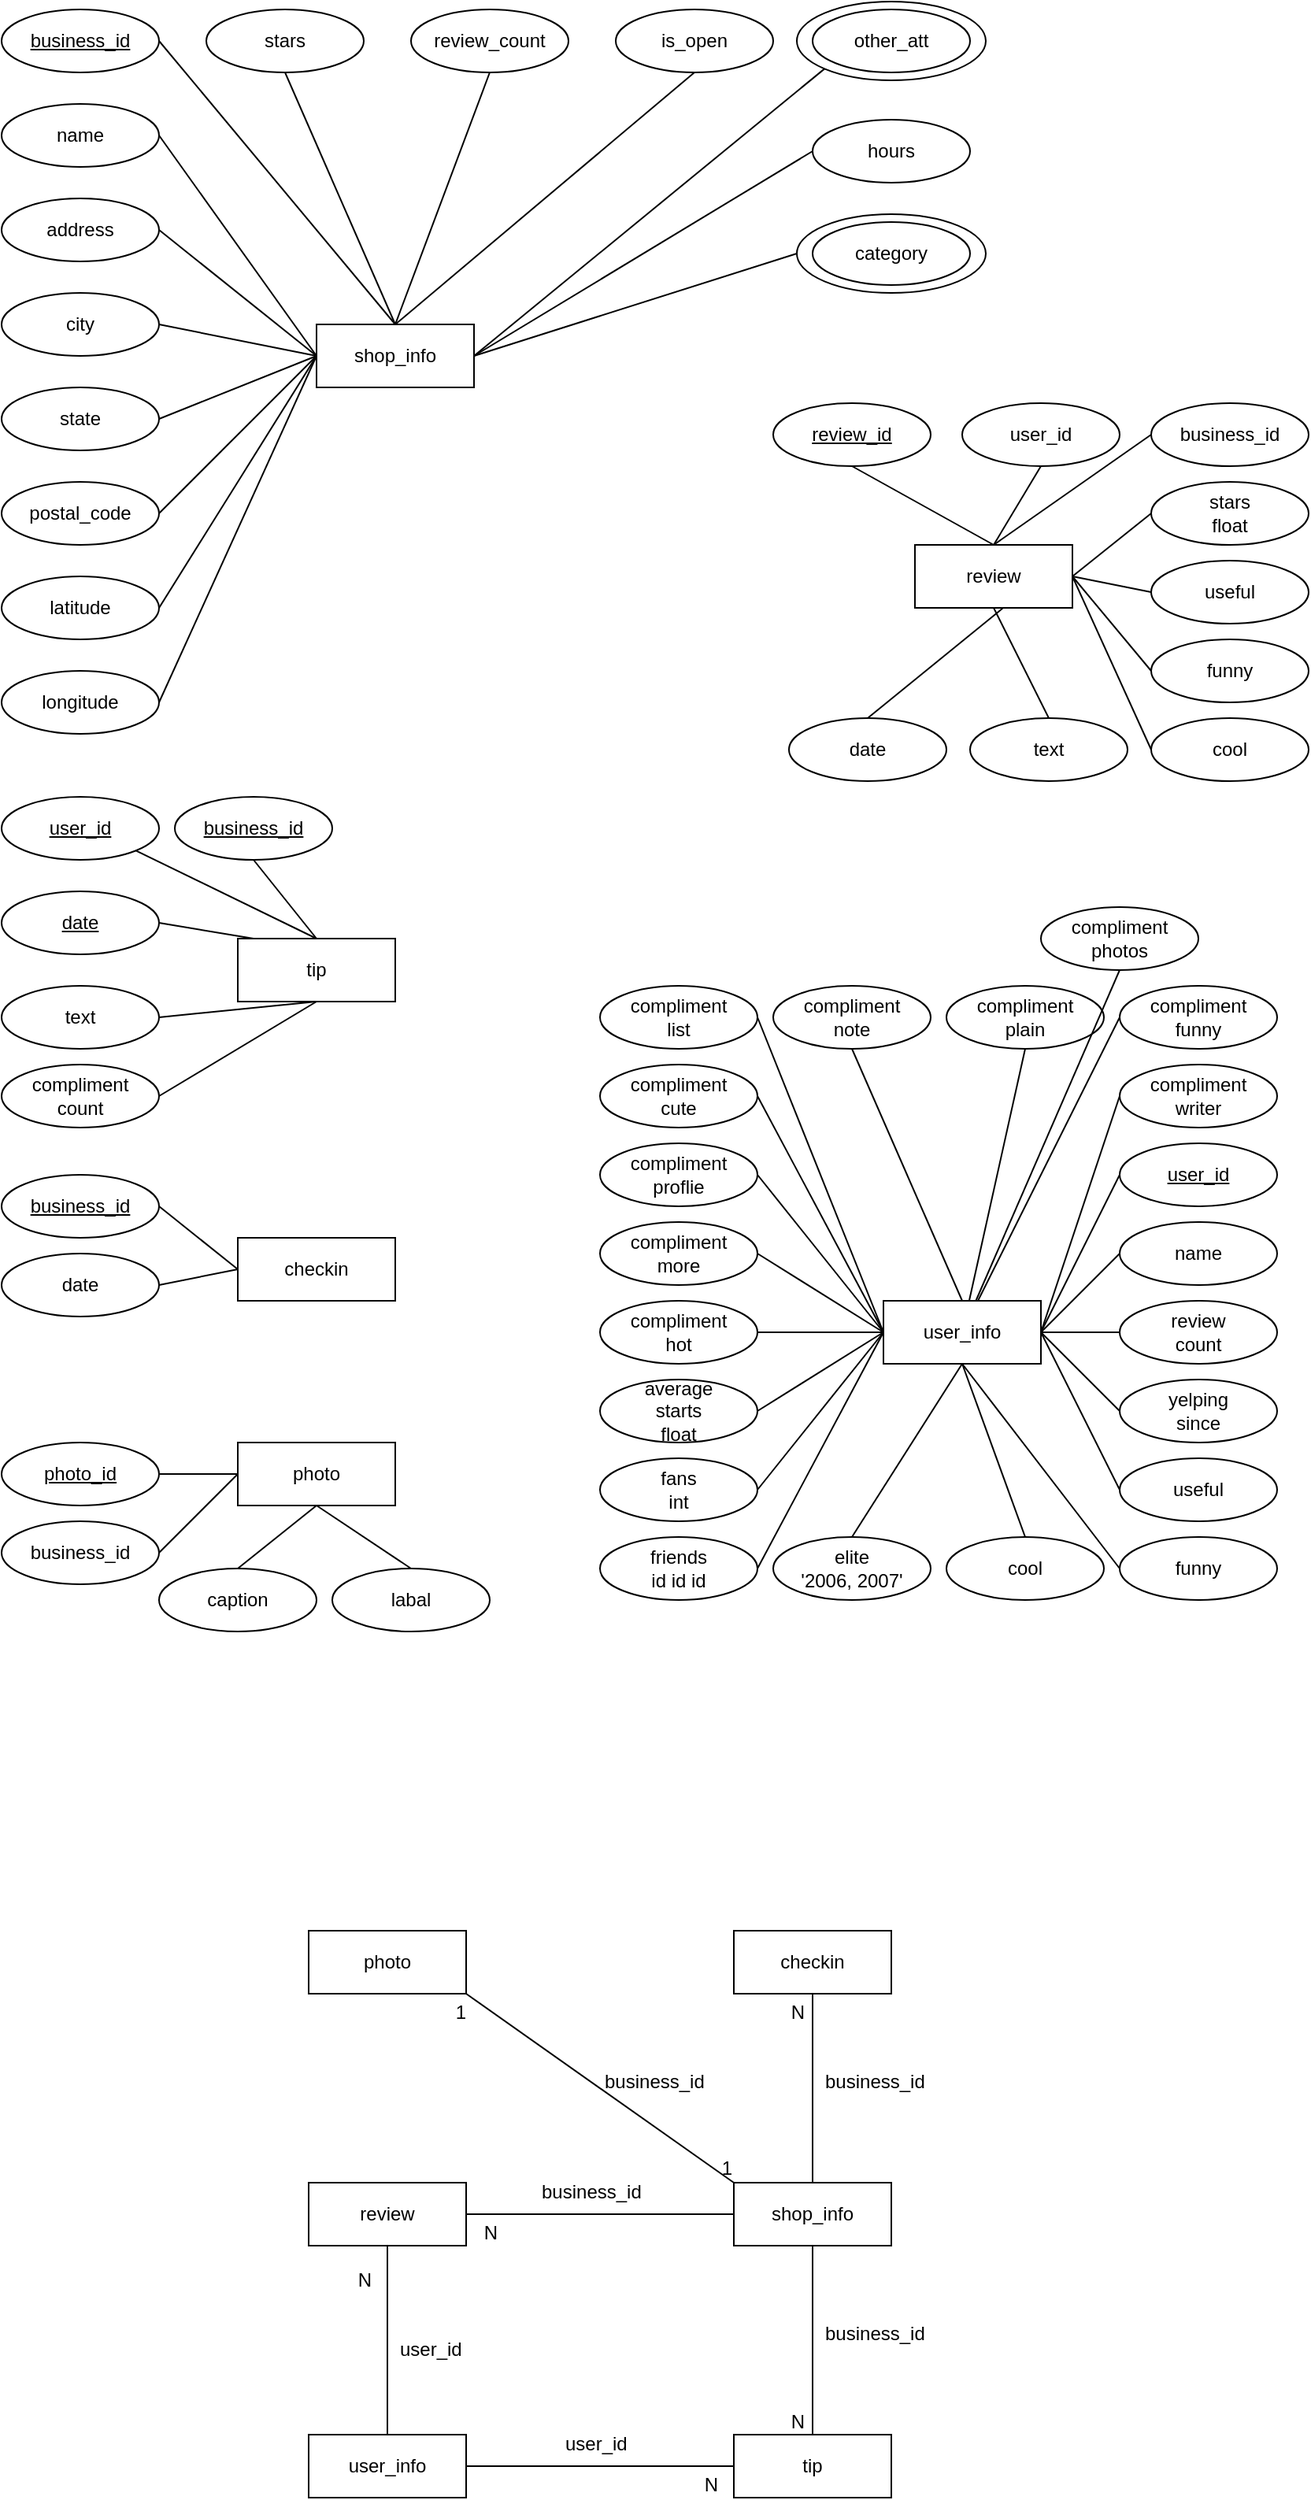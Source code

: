 <mxfile version="16.6.7" type="device"><diagram id="R2lEEEUBdFMjLlhIrx00" name="Page-1"><mxGraphModel dx="862" dy="462" grid="1" gridSize="10" guides="1" tooltips="1" connect="1" arrows="1" fold="1" page="1" pageScale="1" pageWidth="850" pageHeight="1100" math="0" shadow="0" extFonts="Permanent Marker^https://fonts.googleapis.com/css?family=Permanent+Marker"><root><mxCell id="0"/><mxCell id="1" parent="0"/><mxCell id="ZOhvv4thfrzCbUE2iDlr-16" value="address" style="ellipse;whiteSpace=wrap;html=1;align=center;" vertex="1" parent="1"><mxGeometry x="525" y="55" width="120" height="50" as="geometry"/></mxCell><mxCell id="ZOhvv4thfrzCbUE2iDlr-3" value="shop_info" style="whiteSpace=wrap;html=1;align=center;" vertex="1" parent="1"><mxGeometry x="220" y="260" width="100" height="40" as="geometry"/></mxCell><mxCell id="ZOhvv4thfrzCbUE2iDlr-4" value="business_id" style="ellipse;whiteSpace=wrap;html=1;align=center;fontStyle=4;" vertex="1" parent="1"><mxGeometry x="20" y="60" width="100" height="40" as="geometry"/></mxCell><mxCell id="ZOhvv4thfrzCbUE2iDlr-5" value="name" style="ellipse;whiteSpace=wrap;html=1;align=center;" vertex="1" parent="1"><mxGeometry x="20" y="120" width="100" height="40" as="geometry"/></mxCell><mxCell id="ZOhvv4thfrzCbUE2iDlr-6" value="address" style="ellipse;whiteSpace=wrap;html=1;align=center;" vertex="1" parent="1"><mxGeometry x="20" y="180" width="100" height="40" as="geometry"/></mxCell><mxCell id="ZOhvv4thfrzCbUE2iDlr-7" value="city" style="ellipse;whiteSpace=wrap;html=1;align=center;" vertex="1" parent="1"><mxGeometry x="20" y="240" width="100" height="40" as="geometry"/></mxCell><mxCell id="ZOhvv4thfrzCbUE2iDlr-8" value="state" style="ellipse;whiteSpace=wrap;html=1;align=center;" vertex="1" parent="1"><mxGeometry x="20" y="300" width="100" height="40" as="geometry"/></mxCell><mxCell id="ZOhvv4thfrzCbUE2iDlr-9" value="postal_code" style="ellipse;whiteSpace=wrap;html=1;align=center;" vertex="1" parent="1"><mxGeometry x="20" y="360" width="100" height="40" as="geometry"/></mxCell><mxCell id="ZOhvv4thfrzCbUE2iDlr-10" value="latitude" style="ellipse;whiteSpace=wrap;html=1;align=center;" vertex="1" parent="1"><mxGeometry x="20" y="420" width="100" height="40" as="geometry"/></mxCell><mxCell id="ZOhvv4thfrzCbUE2iDlr-11" value="longitude" style="ellipse;whiteSpace=wrap;html=1;align=center;" vertex="1" parent="1"><mxGeometry x="20" y="480" width="100" height="40" as="geometry"/></mxCell><mxCell id="ZOhvv4thfrzCbUE2iDlr-12" value="stars" style="ellipse;whiteSpace=wrap;html=1;align=center;" vertex="1" parent="1"><mxGeometry x="150" y="60" width="100" height="40" as="geometry"/></mxCell><mxCell id="ZOhvv4thfrzCbUE2iDlr-13" value="review_count" style="ellipse;whiteSpace=wrap;html=1;align=center;" vertex="1" parent="1"><mxGeometry x="280" y="60" width="100" height="40" as="geometry"/></mxCell><mxCell id="ZOhvv4thfrzCbUE2iDlr-14" value="is_open" style="ellipse;whiteSpace=wrap;html=1;align=center;" vertex="1" parent="1"><mxGeometry x="410" y="60" width="100" height="40" as="geometry"/></mxCell><mxCell id="ZOhvv4thfrzCbUE2iDlr-15" value="other_att" style="ellipse;whiteSpace=wrap;html=1;align=center;" vertex="1" parent="1"><mxGeometry x="535" y="60" width="100" height="40" as="geometry"/></mxCell><mxCell id="ZOhvv4thfrzCbUE2iDlr-20" value="hours" style="ellipse;whiteSpace=wrap;html=1;align=center;" vertex="1" parent="1"><mxGeometry x="535" y="130" width="100" height="40" as="geometry"/></mxCell><mxCell id="ZOhvv4thfrzCbUE2iDlr-23" value="" style="endArrow=none;html=1;rounded=0;exitX=1;exitY=0.5;exitDx=0;exitDy=0;entryX=0.5;entryY=0;entryDx=0;entryDy=0;" edge="1" parent="1" source="ZOhvv4thfrzCbUE2iDlr-4" target="ZOhvv4thfrzCbUE2iDlr-3"><mxGeometry relative="1" as="geometry"><mxPoint x="170" y="190" as="sourcePoint"/><mxPoint x="330" y="190" as="targetPoint"/></mxGeometry></mxCell><mxCell id="ZOhvv4thfrzCbUE2iDlr-25" value="" style="endArrow=none;html=1;rounded=0;exitX=1.03;exitY=0.675;exitDx=0;exitDy=0;exitPerimeter=0;entryX=0.5;entryY=0;entryDx=0;entryDy=0;" edge="1" parent="1" target="ZOhvv4thfrzCbUE2iDlr-3"><mxGeometry relative="1" as="geometry"><mxPoint x="460" y="100" as="sourcePoint"/><mxPoint x="607" y="273" as="targetPoint"/></mxGeometry></mxCell><mxCell id="ZOhvv4thfrzCbUE2iDlr-26" value="" style="endArrow=none;html=1;rounded=0;entryX=0.5;entryY=0;entryDx=0;entryDy=0;" edge="1" parent="1" target="ZOhvv4thfrzCbUE2iDlr-3"><mxGeometry relative="1" as="geometry"><mxPoint x="200" y="100" as="sourcePoint"/><mxPoint x="347" y="273" as="targetPoint"/></mxGeometry></mxCell><mxCell id="ZOhvv4thfrzCbUE2iDlr-27" value="" style="endArrow=none;html=1;rounded=0;exitX=1.03;exitY=0.675;exitDx=0;exitDy=0;exitPerimeter=0;entryX=0.5;entryY=0;entryDx=0;entryDy=0;" edge="1" parent="1" target="ZOhvv4thfrzCbUE2iDlr-3"><mxGeometry relative="1" as="geometry"><mxPoint x="330" y="100" as="sourcePoint"/><mxPoint x="477" y="273" as="targetPoint"/></mxGeometry></mxCell><mxCell id="ZOhvv4thfrzCbUE2iDlr-28" value="" style="endArrow=none;html=1;rounded=0;exitX=1;exitY=0.5;exitDx=0;exitDy=0;entryX=0;entryY=1;entryDx=0;entryDy=0;" edge="1" parent="1" source="ZOhvv4thfrzCbUE2iDlr-3" target="ZOhvv4thfrzCbUE2iDlr-16"><mxGeometry relative="1" as="geometry"><mxPoint x="378" y="160" as="sourcePoint"/><mxPoint x="525" y="333" as="targetPoint"/></mxGeometry></mxCell><mxCell id="ZOhvv4thfrzCbUE2iDlr-29" value="" style="endArrow=none;html=1;rounded=0;entryX=0;entryY=0.5;entryDx=0;entryDy=0;" edge="1" parent="1" target="ZOhvv4thfrzCbUE2iDlr-20"><mxGeometry relative="1" as="geometry"><mxPoint x="320" y="280" as="sourcePoint"/><mxPoint x="535" y="100" as="targetPoint"/></mxGeometry></mxCell><mxCell id="ZOhvv4thfrzCbUE2iDlr-30" value="" style="endArrow=none;html=1;rounded=0;exitX=1;exitY=0.5;exitDx=0;exitDy=0;entryX=0;entryY=0.5;entryDx=0;entryDy=0;" edge="1" parent="1" source="ZOhvv4thfrzCbUE2iDlr-5" target="ZOhvv4thfrzCbUE2iDlr-3"><mxGeometry relative="1" as="geometry"><mxPoint x="305" y="350" as="sourcePoint"/><mxPoint x="510" y="160" as="targetPoint"/></mxGeometry></mxCell><mxCell id="ZOhvv4thfrzCbUE2iDlr-31" value="" style="endArrow=none;html=1;rounded=0;exitX=1;exitY=0.5;exitDx=0;exitDy=0;" edge="1" parent="1" source="ZOhvv4thfrzCbUE2iDlr-6"><mxGeometry relative="1" as="geometry"><mxPoint x="130" y="150" as="sourcePoint"/><mxPoint x="220" y="280" as="targetPoint"/></mxGeometry></mxCell><mxCell id="ZOhvv4thfrzCbUE2iDlr-32" value="" style="endArrow=none;html=1;rounded=0;exitX=1;exitY=0.5;exitDx=0;exitDy=0;" edge="1" parent="1" source="ZOhvv4thfrzCbUE2iDlr-7"><mxGeometry relative="1" as="geometry"><mxPoint x="140" y="160" as="sourcePoint"/><mxPoint x="220" y="280" as="targetPoint"/></mxGeometry></mxCell><mxCell id="ZOhvv4thfrzCbUE2iDlr-33" value="" style="endArrow=none;html=1;rounded=0;exitX=1;exitY=0.5;exitDx=0;exitDy=0;entryX=0;entryY=0.5;entryDx=0;entryDy=0;" edge="1" parent="1" source="ZOhvv4thfrzCbUE2iDlr-8" target="ZOhvv4thfrzCbUE2iDlr-3"><mxGeometry relative="1" as="geometry"><mxPoint x="150" y="170" as="sourcePoint"/><mxPoint x="250" y="310" as="targetPoint"/></mxGeometry></mxCell><mxCell id="ZOhvv4thfrzCbUE2iDlr-34" value="" style="endArrow=none;html=1;rounded=0;exitX=1;exitY=0.5;exitDx=0;exitDy=0;entryX=0;entryY=0.5;entryDx=0;entryDy=0;" edge="1" parent="1" source="ZOhvv4thfrzCbUE2iDlr-9" target="ZOhvv4thfrzCbUE2iDlr-3"><mxGeometry relative="1" as="geometry"><mxPoint x="160" y="180" as="sourcePoint"/><mxPoint x="260" y="320" as="targetPoint"/></mxGeometry></mxCell><mxCell id="ZOhvv4thfrzCbUE2iDlr-35" value="" style="endArrow=none;html=1;rounded=0;exitX=1;exitY=0.5;exitDx=0;exitDy=0;entryX=0;entryY=0.5;entryDx=0;entryDy=0;" edge="1" parent="1" source="ZOhvv4thfrzCbUE2iDlr-10" target="ZOhvv4thfrzCbUE2iDlr-3"><mxGeometry relative="1" as="geometry"><mxPoint x="170" y="190" as="sourcePoint"/><mxPoint x="270" y="330" as="targetPoint"/></mxGeometry></mxCell><mxCell id="ZOhvv4thfrzCbUE2iDlr-36" value="" style="endArrow=none;html=1;rounded=0;exitX=1;exitY=0.5;exitDx=0;exitDy=0;" edge="1" parent="1" source="ZOhvv4thfrzCbUE2iDlr-11"><mxGeometry relative="1" as="geometry"><mxPoint x="180" y="200" as="sourcePoint"/><mxPoint x="220" y="280" as="targetPoint"/></mxGeometry></mxCell><mxCell id="ZOhvv4thfrzCbUE2iDlr-37" value="address" style="ellipse;whiteSpace=wrap;html=1;align=center;" vertex="1" parent="1"><mxGeometry x="525" y="190" width="120" height="50" as="geometry"/></mxCell><mxCell id="ZOhvv4thfrzCbUE2iDlr-38" value="category" style="ellipse;whiteSpace=wrap;html=1;align=center;" vertex="1" parent="1"><mxGeometry x="535" y="195" width="100" height="40" as="geometry"/></mxCell><mxCell id="ZOhvv4thfrzCbUE2iDlr-39" value="" style="endArrow=none;html=1;rounded=0;entryX=0;entryY=0.5;entryDx=0;entryDy=0;exitX=1;exitY=0.5;exitDx=0;exitDy=0;" edge="1" parent="1" source="ZOhvv4thfrzCbUE2iDlr-3" target="ZOhvv4thfrzCbUE2iDlr-37"><mxGeometry relative="1" as="geometry"><mxPoint x="330" y="290" as="sourcePoint"/><mxPoint x="545" y="160" as="targetPoint"/></mxGeometry></mxCell><mxCell id="ZOhvv4thfrzCbUE2iDlr-40" value="review" style="whiteSpace=wrap;html=1;align=center;" vertex="1" parent="1"><mxGeometry x="600" y="400" width="100" height="40" as="geometry"/></mxCell><mxCell id="ZOhvv4thfrzCbUE2iDlr-41" value="review_id" style="ellipse;whiteSpace=wrap;html=1;align=center;fontStyle=4;" vertex="1" parent="1"><mxGeometry x="510" y="310" width="100" height="40" as="geometry"/></mxCell><mxCell id="ZOhvv4thfrzCbUE2iDlr-42" value="user_id&lt;span style=&quot;color: rgba(0 , 0 , 0 , 0) ; font-family: monospace ; font-size: 0px&quot;&gt;%3CmxGraphModel%3E%3Croot%3E%3CmxCell%20id%3D%220%22%2F%3E%3CmxCell%20id%3D%221%22%20parent%3D%220%22%2F%3E%3CmxCell%20id%3D%222%22%20value%3D%22hours%22%20style%3D%22ellipse%3BwhiteSpace%3Dwrap%3Bhtml%3D1%3Balign%3Dcenter%3B%22%20vertex%3D%221%22%20parent%3D%221%22%3E%3CmxGeometry%20x%3D%22535%22%20y%3D%22130%22%20width%3D%22100%22%20height%3D%2240%22%20as%3D%22geometry%22%2F%3E%3C%2FmxCell%3E%3C%2Froot%3E%3C%2FmxGraphModel%3E&lt;/span&gt;" style="ellipse;whiteSpace=wrap;html=1;align=center;" vertex="1" parent="1"><mxGeometry x="630" y="310" width="100" height="40" as="geometry"/></mxCell><mxCell id="ZOhvv4thfrzCbUE2iDlr-43" value="business_id" style="ellipse;whiteSpace=wrap;html=1;align=center;" vertex="1" parent="1"><mxGeometry x="750" y="310" width="100" height="40" as="geometry"/></mxCell><mxCell id="ZOhvv4thfrzCbUE2iDlr-44" value="stars&lt;br&gt;float" style="ellipse;whiteSpace=wrap;html=1;align=center;" vertex="1" parent="1"><mxGeometry x="750" y="360" width="100" height="40" as="geometry"/></mxCell><mxCell id="ZOhvv4thfrzCbUE2iDlr-45" value="useful" style="ellipse;whiteSpace=wrap;html=1;align=center;" vertex="1" parent="1"><mxGeometry x="750" y="410" width="100" height="40" as="geometry"/></mxCell><mxCell id="ZOhvv4thfrzCbUE2iDlr-46" value="funny&lt;span style=&quot;color: rgba(0 , 0 , 0 , 0) ; font-family: monospace ; font-size: 0px&quot;&gt;%3CmxGraphModel%3E%3Croot%3E%3CmxCell%20id%3D%220%22%2F%3E%3CmxCell%20id%3D%221%22%20parent%3D%220%22%2F%3E%3CmxCell%20id%3D%222%22%20value%3D%22user_id%26lt%3Bspan%20style%3D%26quot%3Bcolor%3A%20rgba(0%20%2C%200%20%2C%200%20%2C%200)%20%3B%20font-family%3A%20monospace%20%3B%20font-size%3A%200px%26quot%3B%26gt%3B%253CmxGraphModel%253E%253Croot%253E%253CmxCell%2520id%253D%25220%2522%252F%253E%253CmxCell%2520id%253D%25221%2522%2520parent%253D%25220%2522%252F%253E%253CmxCell%2520id%253D%25222%2522%2520value%253D%2522hours%2522%2520style%253D%2522ellipse%253BwhiteSpace%253Dwrap%253Bhtml%253D1%253Balign%253Dcenter%253B%2522%2520vertex%253D%25221%2522%2520parent%253D%25221%2522%253E%253CmxGeometry%2520x%253D%2522535%2522%2520y%253D%2522130%2522%2520width%253D%2522100%2522%2520height%253D%252240%2522%2520as%253D%2522geometry%2522%252F%253E%253C%252FmxCell%253E%253C%252Froot%253E%253C%252FmxGraphModel%253E%26lt%3B%2Fspan%26gt%3B%22%20style%3D%22ellipse%3BwhiteSpace%3Dwrap%3Bhtml%3D1%3Balign%3Dcenter%3B%22%20vertex%3D%221%22%20parent%3D%221%22%3E%3CmxGeometry%20x%3D%22630%22%20y%3D%22310%22%20width%3D%22100%22%20height%3D%2240%22%20as%3D%22geometry%22%2F%3E%3C%2FmxCell%3E%3C%2Froot%3E%3C%2FmxGraphModel%3E&lt;/span&gt;" style="ellipse;whiteSpace=wrap;html=1;align=center;" vertex="1" parent="1"><mxGeometry x="750" y="460" width="100" height="40" as="geometry"/></mxCell><mxCell id="ZOhvv4thfrzCbUE2iDlr-47" value="cool" style="ellipse;whiteSpace=wrap;html=1;align=center;" vertex="1" parent="1"><mxGeometry x="750" y="510" width="100" height="40" as="geometry"/></mxCell><mxCell id="ZOhvv4thfrzCbUE2iDlr-48" value="text" style="ellipse;whiteSpace=wrap;html=1;align=center;" vertex="1" parent="1"><mxGeometry x="635" y="510" width="100" height="40" as="geometry"/></mxCell><mxCell id="ZOhvv4thfrzCbUE2iDlr-49" value="date" style="ellipse;whiteSpace=wrap;html=1;align=center;" vertex="1" parent="1"><mxGeometry x="520" y="510" width="100" height="40" as="geometry"/></mxCell><mxCell id="ZOhvv4thfrzCbUE2iDlr-50" value="" style="endArrow=none;html=1;rounded=0;exitX=0.5;exitY=1;exitDx=0;exitDy=0;entryX=0.5;entryY=0;entryDx=0;entryDy=0;" edge="1" parent="1" source="ZOhvv4thfrzCbUE2iDlr-41" target="ZOhvv4thfrzCbUE2iDlr-40"><mxGeometry relative="1" as="geometry"><mxPoint x="520" y="440" as="sourcePoint"/><mxPoint x="680" y="440" as="targetPoint"/></mxGeometry></mxCell><mxCell id="ZOhvv4thfrzCbUE2iDlr-51" value="" style="endArrow=none;html=1;rounded=0;exitX=0.5;exitY=0;exitDx=0;exitDy=0;entryX=0.557;entryY=1.007;entryDx=0;entryDy=0;entryPerimeter=0;fontStyle=1" edge="1" parent="1" source="ZOhvv4thfrzCbUE2iDlr-49" target="ZOhvv4thfrzCbUE2iDlr-40"><mxGeometry relative="1" as="geometry"><mxPoint x="570" y="420" as="sourcePoint"/><mxPoint x="660.0" y="470" as="targetPoint"/></mxGeometry></mxCell><mxCell id="ZOhvv4thfrzCbUE2iDlr-52" value="" style="endArrow=none;html=1;rounded=0;exitX=0.5;exitY=0;exitDx=0;exitDy=0;entryX=0.5;entryY=1;entryDx=0;entryDy=0;" edge="1" parent="1" source="ZOhvv4thfrzCbUE2iDlr-48" target="ZOhvv4thfrzCbUE2iDlr-40"><mxGeometry relative="1" as="geometry"><mxPoint x="580" y="370" as="sourcePoint"/><mxPoint x="670.0" y="420" as="targetPoint"/></mxGeometry></mxCell><mxCell id="ZOhvv4thfrzCbUE2iDlr-53" value="" style="endArrow=none;html=1;rounded=0;exitX=0.5;exitY=1;exitDx=0;exitDy=0;entryX=0.5;entryY=0;entryDx=0;entryDy=0;" edge="1" parent="1" source="ZOhvv4thfrzCbUE2iDlr-42" target="ZOhvv4thfrzCbUE2iDlr-40"><mxGeometry relative="1" as="geometry"><mxPoint x="590" y="380" as="sourcePoint"/><mxPoint x="680.0" y="430" as="targetPoint"/></mxGeometry></mxCell><mxCell id="ZOhvv4thfrzCbUE2iDlr-54" value="" style="endArrow=none;html=1;rounded=0;exitX=0;exitY=0.5;exitDx=0;exitDy=0;entryX=0.5;entryY=0;entryDx=0;entryDy=0;" edge="1" parent="1" source="ZOhvv4thfrzCbUE2iDlr-43" target="ZOhvv4thfrzCbUE2iDlr-40"><mxGeometry relative="1" as="geometry"><mxPoint x="600" y="390" as="sourcePoint"/><mxPoint x="690.0" y="440" as="targetPoint"/></mxGeometry></mxCell><mxCell id="ZOhvv4thfrzCbUE2iDlr-55" value="" style="endArrow=none;html=1;rounded=0;exitX=0;exitY=0.5;exitDx=0;exitDy=0;entryX=1;entryY=0.5;entryDx=0;entryDy=0;" edge="1" parent="1" source="ZOhvv4thfrzCbUE2iDlr-44" target="ZOhvv4thfrzCbUE2iDlr-40"><mxGeometry relative="1" as="geometry"><mxPoint x="610" y="400" as="sourcePoint"/><mxPoint x="700.0" y="450" as="targetPoint"/></mxGeometry></mxCell><mxCell id="ZOhvv4thfrzCbUE2iDlr-56" value="" style="endArrow=none;html=1;rounded=0;exitX=0;exitY=0.5;exitDx=0;exitDy=0;entryX=1;entryY=0.5;entryDx=0;entryDy=0;" edge="1" parent="1" source="ZOhvv4thfrzCbUE2iDlr-45" target="ZOhvv4thfrzCbUE2iDlr-40"><mxGeometry relative="1" as="geometry"><mxPoint x="620" y="410" as="sourcePoint"/><mxPoint x="710.0" y="460" as="targetPoint"/></mxGeometry></mxCell><mxCell id="ZOhvv4thfrzCbUE2iDlr-57" value="" style="endArrow=none;html=1;rounded=0;exitX=0;exitY=0.5;exitDx=0;exitDy=0;entryX=1;entryY=0.5;entryDx=0;entryDy=0;" edge="1" parent="1" source="ZOhvv4thfrzCbUE2iDlr-46" target="ZOhvv4thfrzCbUE2iDlr-40"><mxGeometry relative="1" as="geometry"><mxPoint x="630" y="420" as="sourcePoint"/><mxPoint x="720.0" y="470" as="targetPoint"/></mxGeometry></mxCell><mxCell id="ZOhvv4thfrzCbUE2iDlr-58" value="" style="endArrow=none;html=1;rounded=0;exitX=1;exitY=0.5;exitDx=0;exitDy=0;entryX=0;entryY=0.5;entryDx=0;entryDy=0;" edge="1" parent="1" source="ZOhvv4thfrzCbUE2iDlr-40" target="ZOhvv4thfrzCbUE2iDlr-47"><mxGeometry relative="1" as="geometry"><mxPoint x="640" y="430" as="sourcePoint"/><mxPoint x="730.0" y="480" as="targetPoint"/></mxGeometry></mxCell><mxCell id="ZOhvv4thfrzCbUE2iDlr-59" value="tip" style="whiteSpace=wrap;html=1;align=center;" vertex="1" parent="1"><mxGeometry x="170" y="650" width="100" height="40" as="geometry"/></mxCell><mxCell id="ZOhvv4thfrzCbUE2iDlr-60" value="&lt;u&gt;user_id&lt;span style=&quot;color: rgba(0 , 0 , 0 , 0) ; font-family: monospace ; font-size: 0px&quot;&gt;%3CmxGraphModel%3E%3Croot%3E%3CmxCell%20id%3D%220%22%2F%3E%3CmxCell%20id%3D%221%22%20parent%3D%220%22%2F%3E%3CmxCell%20id%3D%222%22%20value%3D%22%22%20style%3D%22endArrow%3Dnone%3Bhtml%3D1%3Brounded%3D0%3BexitX%3D0.5%3BexitY%3D1%3BexitDx%3D0%3BexitDy%3D0%3BentryX%3D0.5%3BentryY%3D0%3BentryDx%3D0%3BentryDy%3D0%3B%22%20edge%3D%221%22%20parent%3D%221%22%3E%3CmxGeometry%20relative%3D%221%22%20as%3D%22geometry%22%3E%3CmxPoint%20x%3D%22560%22%20y%3D%22350%22%20as%3D%22sourcePoint%22%2F%3E%3CmxPoint%20x%3D%22650.0%22%20y%3D%22400%22%20as%3D%22targetPoint%22%2F%3E%3C%2FmxGeometry%3E%3C%2FmxCell%3E%3C%2Froot%3E%3C%2FmxGraphModel%3E&lt;/span&gt;&lt;/u&gt;" style="ellipse;whiteSpace=wrap;html=1;align=center;" vertex="1" parent="1"><mxGeometry x="20" y="560" width="100" height="40" as="geometry"/></mxCell><mxCell id="ZOhvv4thfrzCbUE2iDlr-61" value="&lt;u&gt;business_id&lt;/u&gt;" style="ellipse;whiteSpace=wrap;html=1;align=center;" vertex="1" parent="1"><mxGeometry x="130" y="560" width="100" height="40" as="geometry"/></mxCell><mxCell id="ZOhvv4thfrzCbUE2iDlr-62" value="text&lt;span style=&quot;color: rgba(0 , 0 , 0 , 0) ; font-family: monospace ; font-size: 0px&quot;&gt;%3CmxGraphModel%3E%3Croot%3E%3CmxCell%20id%3D%220%22%2F%3E%3CmxCell%20id%3D%221%22%20parent%3D%220%22%2F%3E%3CmxCell%20id%3D%222%22%20value%3D%22business_id%22%20style%3D%22ellipse%3BwhiteSpace%3Dwrap%3Bhtml%3D1%3Balign%3Dcenter%3B%22%20vertex%3D%221%22%20parent%3D%221%22%3E%3CmxGeometry%20x%3D%22130%22%20y%3D%22560%22%20width%3D%22100%22%20height%3D%2240%22%20as%3D%22geometry%22%2F%3E%3C%2FmxCell%3E%3C%2Froot%3E%3C%2FmxGraphModel%3E&lt;/span&gt;" style="ellipse;whiteSpace=wrap;html=1;align=center;" vertex="1" parent="1"><mxGeometry x="20" y="680" width="100" height="40" as="geometry"/></mxCell><mxCell id="ZOhvv4thfrzCbUE2iDlr-63" value="&lt;u&gt;date&lt;/u&gt;" style="ellipse;whiteSpace=wrap;html=1;align=center;" vertex="1" parent="1"><mxGeometry x="20" y="620" width="100" height="40" as="geometry"/></mxCell><mxCell id="ZOhvv4thfrzCbUE2iDlr-64" value="compliment&lt;br&gt;count" style="ellipse;whiteSpace=wrap;html=1;align=center;" vertex="1" parent="1"><mxGeometry x="20" y="730" width="100" height="40" as="geometry"/></mxCell><mxCell id="ZOhvv4thfrzCbUE2iDlr-65" value="" style="endArrow=none;html=1;rounded=0;exitX=1;exitY=1;exitDx=0;exitDy=0;entryX=0.5;entryY=0;entryDx=0;entryDy=0;" edge="1" parent="1" source="ZOhvv4thfrzCbUE2iDlr-60" target="ZOhvv4thfrzCbUE2iDlr-59"><mxGeometry relative="1" as="geometry"><mxPoint x="110" y="630" as="sourcePoint"/><mxPoint x="270" y="630" as="targetPoint"/></mxGeometry></mxCell><mxCell id="ZOhvv4thfrzCbUE2iDlr-66" value="" style="endArrow=none;html=1;rounded=0;exitX=1;exitY=0.5;exitDx=0;exitDy=0;entryX=0.5;entryY=1;entryDx=0;entryDy=0;" edge="1" parent="1" source="ZOhvv4thfrzCbUE2iDlr-64" target="ZOhvv4thfrzCbUE2iDlr-59"><mxGeometry relative="1" as="geometry"><mxPoint x="115.248" y="604.185" as="sourcePoint"/><mxPoint x="190" y="660" as="targetPoint"/></mxGeometry></mxCell><mxCell id="ZOhvv4thfrzCbUE2iDlr-67" value="" style="endArrow=none;html=1;rounded=0;exitX=0.5;exitY=1;exitDx=0;exitDy=0;entryX=0.5;entryY=0;entryDx=0;entryDy=0;" edge="1" parent="1" source="ZOhvv4thfrzCbUE2iDlr-61" target="ZOhvv4thfrzCbUE2iDlr-59"><mxGeometry relative="1" as="geometry"><mxPoint x="130" y="650" as="sourcePoint"/><mxPoint x="190" y="660" as="targetPoint"/></mxGeometry></mxCell><mxCell id="ZOhvv4thfrzCbUE2iDlr-68" value="" style="endArrow=none;html=1;rounded=0;exitX=1;exitY=0.5;exitDx=0;exitDy=0;entryX=0.5;entryY=1;entryDx=0;entryDy=0;" edge="1" parent="1" source="ZOhvv4thfrzCbUE2iDlr-62" target="ZOhvv4thfrzCbUE2iDlr-59"><mxGeometry relative="1" as="geometry"><mxPoint x="140" y="660" as="sourcePoint"/><mxPoint x="200" y="670" as="targetPoint"/></mxGeometry></mxCell><mxCell id="ZOhvv4thfrzCbUE2iDlr-69" value="" style="endArrow=none;html=1;rounded=0;" edge="1" parent="1"><mxGeometry relative="1" as="geometry"><mxPoint x="120" y="640" as="sourcePoint"/><mxPoint x="180" y="650" as="targetPoint"/></mxGeometry></mxCell><mxCell id="ZOhvv4thfrzCbUE2iDlr-70" value="user_info" style="whiteSpace=wrap;html=1;align=center;" vertex="1" parent="1"><mxGeometry x="580" y="880" width="100" height="40" as="geometry"/></mxCell><mxCell id="ZOhvv4thfrzCbUE2iDlr-71" value="user_id" style="ellipse;whiteSpace=wrap;html=1;align=center;fontStyle=4;" vertex="1" parent="1"><mxGeometry x="730" y="780" width="100" height="40" as="geometry"/></mxCell><mxCell id="ZOhvv4thfrzCbUE2iDlr-72" value="name" style="ellipse;whiteSpace=wrap;html=1;align=center;" vertex="1" parent="1"><mxGeometry x="730" y="830" width="100" height="40" as="geometry"/></mxCell><mxCell id="ZOhvv4thfrzCbUE2iDlr-73" value="review&lt;br&gt;count" style="ellipse;whiteSpace=wrap;html=1;align=center;" vertex="1" parent="1"><mxGeometry x="730" y="880" width="100" height="40" as="geometry"/></mxCell><mxCell id="ZOhvv4thfrzCbUE2iDlr-74" value="yelping&lt;br&gt;since" style="ellipse;whiteSpace=wrap;html=1;align=center;" vertex="1" parent="1"><mxGeometry x="730" y="930" width="100" height="40" as="geometry"/></mxCell><mxCell id="ZOhvv4thfrzCbUE2iDlr-75" value="useful" style="ellipse;whiteSpace=wrap;html=1;align=center;" vertex="1" parent="1"><mxGeometry x="730" y="980" width="100" height="40" as="geometry"/></mxCell><mxCell id="ZOhvv4thfrzCbUE2iDlr-76" value="funny" style="ellipse;whiteSpace=wrap;html=1;align=center;" vertex="1" parent="1"><mxGeometry x="730" y="1030" width="100" height="40" as="geometry"/></mxCell><mxCell id="ZOhvv4thfrzCbUE2iDlr-77" value="cool" style="ellipse;whiteSpace=wrap;html=1;align=center;" vertex="1" parent="1"><mxGeometry x="620" y="1030" width="100" height="40" as="geometry"/></mxCell><mxCell id="ZOhvv4thfrzCbUE2iDlr-78" value="elite&lt;br&gt;'2006, 2007'" style="ellipse;whiteSpace=wrap;html=1;align=center;" vertex="1" parent="1"><mxGeometry x="510" y="1030" width="100" height="40" as="geometry"/></mxCell><mxCell id="ZOhvv4thfrzCbUE2iDlr-79" value="friends&lt;br&gt;id id id" style="ellipse;whiteSpace=wrap;html=1;align=center;" vertex="1" parent="1"><mxGeometry x="400" y="1030" width="100" height="40" as="geometry"/></mxCell><mxCell id="ZOhvv4thfrzCbUE2iDlr-80" value="fans&lt;br&gt;int" style="ellipse;whiteSpace=wrap;html=1;align=center;" vertex="1" parent="1"><mxGeometry x="400" y="980" width="100" height="40" as="geometry"/></mxCell><mxCell id="ZOhvv4thfrzCbUE2iDlr-81" value="average&lt;br&gt;starts&lt;br&gt;float" style="ellipse;whiteSpace=wrap;html=1;align=center;" vertex="1" parent="1"><mxGeometry x="400" y="930" width="100" height="40" as="geometry"/></mxCell><mxCell id="ZOhvv4thfrzCbUE2iDlr-82" value="compliment&lt;br&gt;hot" style="ellipse;whiteSpace=wrap;html=1;align=center;" vertex="1" parent="1"><mxGeometry x="400" y="880" width="100" height="40" as="geometry"/></mxCell><mxCell id="ZOhvv4thfrzCbUE2iDlr-84" value="compliment&lt;br&gt;more" style="ellipse;whiteSpace=wrap;html=1;align=center;" vertex="1" parent="1"><mxGeometry x="400" y="830" width="100" height="40" as="geometry"/></mxCell><mxCell id="ZOhvv4thfrzCbUE2iDlr-85" value="compliment&lt;br&gt;proflie" style="ellipse;whiteSpace=wrap;html=1;align=center;" vertex="1" parent="1"><mxGeometry x="400" y="780" width="100" height="40" as="geometry"/></mxCell><mxCell id="ZOhvv4thfrzCbUE2iDlr-86" value="compliment&lt;br&gt;cute" style="ellipse;whiteSpace=wrap;html=1;align=center;" vertex="1" parent="1"><mxGeometry x="400" y="730" width="100" height="40" as="geometry"/></mxCell><mxCell id="ZOhvv4thfrzCbUE2iDlr-87" value="compliment&lt;br&gt;list" style="ellipse;whiteSpace=wrap;html=1;align=center;" vertex="1" parent="1"><mxGeometry x="400" y="680" width="100" height="40" as="geometry"/></mxCell><mxCell id="ZOhvv4thfrzCbUE2iDlr-88" value="compliment&lt;br&gt;note" style="ellipse;whiteSpace=wrap;html=1;align=center;" vertex="1" parent="1"><mxGeometry x="510" y="680" width="100" height="40" as="geometry"/></mxCell><mxCell id="ZOhvv4thfrzCbUE2iDlr-89" value="compliment&lt;br&gt;plain" style="ellipse;whiteSpace=wrap;html=1;align=center;" vertex="1" parent="1"><mxGeometry x="620" y="680" width="100" height="40" as="geometry"/></mxCell><mxCell id="ZOhvv4thfrzCbUE2iDlr-90" value="compliment&lt;br&gt;funny&lt;span style=&quot;color: rgba(0 , 0 , 0 , 0) ; font-family: monospace ; font-size: 0px&quot;&gt;%3CmxGraphModel%3E%3Croot%3E%3CmxCell%20id%3D%220%22%2F%3E%3CmxCell%20id%3D%221%22%20parent%3D%220%22%2F%3E%3CmxCell%20id%3D%222%22%20value%3D%22compliment%26lt%3Bbr%26gt%3Bhot%22%20style%3D%22ellipse%3BwhiteSpace%3Dwrap%3Bhtml%3D1%3Balign%3Dcenter%3B%22%20vertex%3D%221%22%20parent%3D%221%22%3E%3CmxGeometry%20x%3D%22400%22%20y%3D%22880%22%20width%3D%22100%22%20height%3D%2240%22%20as%3D%22geometry%22%2F%3E%3C%2FmxCell%3E%3C%2Froot%3E%3C%2FmxGraphModel%3E&lt;/span&gt;" style="ellipse;whiteSpace=wrap;html=1;align=center;" vertex="1" parent="1"><mxGeometry x="730" y="680" width="100" height="40" as="geometry"/></mxCell><mxCell id="ZOhvv4thfrzCbUE2iDlr-91" value="compliment&lt;br&gt;writer" style="ellipse;whiteSpace=wrap;html=1;align=center;" vertex="1" parent="1"><mxGeometry x="730" y="730" width="100" height="40" as="geometry"/></mxCell><mxCell id="ZOhvv4thfrzCbUE2iDlr-92" value="compliment&lt;br&gt;photos" style="ellipse;whiteSpace=wrap;html=1;align=center;" vertex="1" parent="1"><mxGeometry x="680" y="630" width="100" height="40" as="geometry"/></mxCell><mxCell id="ZOhvv4thfrzCbUE2iDlr-93" value="" style="endArrow=none;html=1;rounded=0;entryX=0;entryY=0.5;entryDx=0;entryDy=0;exitX=1;exitY=0.5;exitDx=0;exitDy=0;" edge="1" parent="1" source="ZOhvv4thfrzCbUE2iDlr-87" target="ZOhvv4thfrzCbUE2iDlr-70"><mxGeometry relative="1" as="geometry"><mxPoint x="530" y="860" as="sourcePoint"/><mxPoint x="690" y="860" as="targetPoint"/></mxGeometry></mxCell><mxCell id="ZOhvv4thfrzCbUE2iDlr-94" value="" style="endArrow=none;html=1;rounded=0;entryX=0;entryY=0.5;entryDx=0;entryDy=0;exitX=1;exitY=0.5;exitDx=0;exitDy=0;" edge="1" parent="1" source="ZOhvv4thfrzCbUE2iDlr-86" target="ZOhvv4thfrzCbUE2iDlr-70"><mxGeometry relative="1" as="geometry"><mxPoint x="540.0" y="870" as="sourcePoint"/><mxPoint x="590.0" y="910" as="targetPoint"/></mxGeometry></mxCell><mxCell id="ZOhvv4thfrzCbUE2iDlr-95" value="" style="endArrow=none;html=1;rounded=0;entryX=0;entryY=0.5;entryDx=0;entryDy=0;exitX=1;exitY=0.5;exitDx=0;exitDy=0;" edge="1" parent="1" source="ZOhvv4thfrzCbUE2iDlr-85" target="ZOhvv4thfrzCbUE2iDlr-70"><mxGeometry relative="1" as="geometry"><mxPoint x="550.0" y="880" as="sourcePoint"/><mxPoint x="600.0" y="920" as="targetPoint"/></mxGeometry></mxCell><mxCell id="ZOhvv4thfrzCbUE2iDlr-96" value="" style="endArrow=none;html=1;rounded=0;exitX=1;exitY=0.5;exitDx=0;exitDy=0;" edge="1" parent="1" source="ZOhvv4thfrzCbUE2iDlr-84"><mxGeometry relative="1" as="geometry"><mxPoint x="560.0" y="890" as="sourcePoint"/><mxPoint x="580" y="900" as="targetPoint"/></mxGeometry></mxCell><mxCell id="ZOhvv4thfrzCbUE2iDlr-97" value="" style="endArrow=none;html=1;rounded=0;entryX=0;entryY=0.5;entryDx=0;entryDy=0;exitX=1;exitY=0.5;exitDx=0;exitDy=0;" edge="1" parent="1" source="ZOhvv4thfrzCbUE2iDlr-82" target="ZOhvv4thfrzCbUE2iDlr-70"><mxGeometry relative="1" as="geometry"><mxPoint x="570.0" y="900" as="sourcePoint"/><mxPoint x="620.0" y="940" as="targetPoint"/></mxGeometry></mxCell><mxCell id="ZOhvv4thfrzCbUE2iDlr-98" value="" style="endArrow=none;html=1;rounded=0;entryX=0;entryY=0.5;entryDx=0;entryDy=0;exitX=1;exitY=0.5;exitDx=0;exitDy=0;" edge="1" parent="1" source="ZOhvv4thfrzCbUE2iDlr-81" target="ZOhvv4thfrzCbUE2iDlr-70"><mxGeometry relative="1" as="geometry"><mxPoint x="530.0" y="860" as="sourcePoint"/><mxPoint x="580.0" y="900" as="targetPoint"/></mxGeometry></mxCell><mxCell id="ZOhvv4thfrzCbUE2iDlr-99" value="" style="endArrow=none;html=1;rounded=0;exitX=1;exitY=0.5;exitDx=0;exitDy=0;" edge="1" parent="1" source="ZOhvv4thfrzCbUE2iDlr-80"><mxGeometry relative="1" as="geometry"><mxPoint x="540.0" y="870" as="sourcePoint"/><mxPoint x="580" y="900" as="targetPoint"/></mxGeometry></mxCell><mxCell id="ZOhvv4thfrzCbUE2iDlr-100" value="" style="endArrow=none;html=1;rounded=0;entryX=0;entryY=0.5;entryDx=0;entryDy=0;exitX=1;exitY=0.5;exitDx=0;exitDy=0;" edge="1" parent="1" source="ZOhvv4thfrzCbUE2iDlr-79" target="ZOhvv4thfrzCbUE2iDlr-70"><mxGeometry relative="1" as="geometry"><mxPoint x="550.0" y="880" as="sourcePoint"/><mxPoint x="600.0" y="920" as="targetPoint"/></mxGeometry></mxCell><mxCell id="ZOhvv4thfrzCbUE2iDlr-101" value="" style="endArrow=none;html=1;rounded=0;exitX=0.5;exitY=0;exitDx=0;exitDy=0;" edge="1" parent="1" source="ZOhvv4thfrzCbUE2iDlr-78"><mxGeometry relative="1" as="geometry"><mxPoint x="560.0" y="890" as="sourcePoint"/><mxPoint x="630" y="920" as="targetPoint"/></mxGeometry></mxCell><mxCell id="ZOhvv4thfrzCbUE2iDlr-102" value="" style="endArrow=none;html=1;rounded=0;entryX=0.5;entryY=1;entryDx=0;entryDy=0;exitX=0.5;exitY=0;exitDx=0;exitDy=0;" edge="1" parent="1" source="ZOhvv4thfrzCbUE2iDlr-77" target="ZOhvv4thfrzCbUE2iDlr-70"><mxGeometry relative="1" as="geometry"><mxPoint x="570.0" y="900" as="sourcePoint"/><mxPoint x="620.0" y="940" as="targetPoint"/></mxGeometry></mxCell><mxCell id="ZOhvv4thfrzCbUE2iDlr-103" value="" style="endArrow=none;html=1;rounded=0;exitX=0;exitY=0.5;exitDx=0;exitDy=0;exitPerimeter=0;" edge="1" parent="1" source="ZOhvv4thfrzCbUE2iDlr-76"><mxGeometry relative="1" as="geometry"><mxPoint x="580.0" y="910" as="sourcePoint"/><mxPoint x="630" y="920" as="targetPoint"/></mxGeometry></mxCell><mxCell id="ZOhvv4thfrzCbUE2iDlr-104" value="" style="endArrow=none;html=1;rounded=0;entryX=0;entryY=0.5;entryDx=0;entryDy=0;exitX=1;exitY=0.5;exitDx=0;exitDy=0;" edge="1" parent="1" source="ZOhvv4thfrzCbUE2iDlr-70" target="ZOhvv4thfrzCbUE2iDlr-75"><mxGeometry relative="1" as="geometry"><mxPoint x="590.0" y="920" as="sourcePoint"/><mxPoint x="640.0" y="960" as="targetPoint"/></mxGeometry></mxCell><mxCell id="ZOhvv4thfrzCbUE2iDlr-105" value="" style="endArrow=none;html=1;rounded=0;entryX=0;entryY=0.5;entryDx=0;entryDy=0;exitX=1;exitY=0.5;exitDx=0;exitDy=0;" edge="1" parent="1" source="ZOhvv4thfrzCbUE2iDlr-70" target="ZOhvv4thfrzCbUE2iDlr-74"><mxGeometry relative="1" as="geometry"><mxPoint x="600.0" y="930" as="sourcePoint"/><mxPoint x="650.0" y="970" as="targetPoint"/></mxGeometry></mxCell><mxCell id="ZOhvv4thfrzCbUE2iDlr-106" value="" style="endArrow=none;html=1;rounded=0;entryX=0;entryY=0.5;entryDx=0;entryDy=0;exitX=1;exitY=0.5;exitDx=0;exitDy=0;" edge="1" parent="1" source="ZOhvv4thfrzCbUE2iDlr-70" target="ZOhvv4thfrzCbUE2iDlr-73"><mxGeometry relative="1" as="geometry"><mxPoint x="610.0" y="940" as="sourcePoint"/><mxPoint x="660.0" y="980" as="targetPoint"/></mxGeometry></mxCell><mxCell id="ZOhvv4thfrzCbUE2iDlr-107" value="" style="endArrow=none;html=1;rounded=0;entryX=0;entryY=0.5;entryDx=0;entryDy=0;exitX=1;exitY=0.5;exitDx=0;exitDy=0;" edge="1" parent="1" source="ZOhvv4thfrzCbUE2iDlr-70" target="ZOhvv4thfrzCbUE2iDlr-72"><mxGeometry relative="1" as="geometry"><mxPoint x="620.0" y="950" as="sourcePoint"/><mxPoint x="670.0" y="990" as="targetPoint"/></mxGeometry></mxCell><mxCell id="ZOhvv4thfrzCbUE2iDlr-108" value="" style="endArrow=none;html=1;rounded=0;entryX=0;entryY=0.5;entryDx=0;entryDy=0;exitX=1;exitY=0.5;exitDx=0;exitDy=0;" edge="1" parent="1" source="ZOhvv4thfrzCbUE2iDlr-70" target="ZOhvv4thfrzCbUE2iDlr-71"><mxGeometry relative="1" as="geometry"><mxPoint x="630.0" y="960" as="sourcePoint"/><mxPoint x="680.0" y="1000" as="targetPoint"/></mxGeometry></mxCell><mxCell id="ZOhvv4thfrzCbUE2iDlr-109" value="" style="endArrow=none;html=1;rounded=0;entryX=0;entryY=0.5;entryDx=0;entryDy=0;exitX=1;exitY=0.5;exitDx=0;exitDy=0;" edge="1" parent="1" source="ZOhvv4thfrzCbUE2iDlr-70" target="ZOhvv4thfrzCbUE2iDlr-91"><mxGeometry relative="1" as="geometry"><mxPoint x="640.0" y="970" as="sourcePoint"/><mxPoint x="690.0" y="1010" as="targetPoint"/></mxGeometry></mxCell><mxCell id="ZOhvv4thfrzCbUE2iDlr-110" value="" style="endArrow=none;html=1;rounded=0;entryX=0;entryY=0.5;entryDx=0;entryDy=0;" edge="1" parent="1" source="ZOhvv4thfrzCbUE2iDlr-70" target="ZOhvv4thfrzCbUE2iDlr-90"><mxGeometry relative="1" as="geometry"><mxPoint x="650.0" y="980" as="sourcePoint"/><mxPoint x="700.0" y="1020" as="targetPoint"/></mxGeometry></mxCell><mxCell id="ZOhvv4thfrzCbUE2iDlr-111" value="" style="endArrow=none;html=1;rounded=0;entryX=0.5;entryY=1;entryDx=0;entryDy=0;" edge="1" parent="1" source="ZOhvv4thfrzCbUE2iDlr-70" target="ZOhvv4thfrzCbUE2iDlr-92"><mxGeometry relative="1" as="geometry"><mxPoint x="660.0" y="990" as="sourcePoint"/><mxPoint x="710.0" y="1030" as="targetPoint"/></mxGeometry></mxCell><mxCell id="ZOhvv4thfrzCbUE2iDlr-112" value="" style="endArrow=none;html=1;rounded=0;exitX=0.5;exitY=1;exitDx=0;exitDy=0;" edge="1" parent="1" source="ZOhvv4thfrzCbUE2iDlr-89" target="ZOhvv4thfrzCbUE2iDlr-70"><mxGeometry relative="1" as="geometry"><mxPoint x="670.0" y="1000" as="sourcePoint"/><mxPoint x="720.0" y="1040" as="targetPoint"/></mxGeometry></mxCell><mxCell id="ZOhvv4thfrzCbUE2iDlr-113" value="" style="endArrow=none;html=1;rounded=0;entryX=0.5;entryY=0;entryDx=0;entryDy=0;exitX=0.5;exitY=1;exitDx=0;exitDy=0;" edge="1" parent="1" source="ZOhvv4thfrzCbUE2iDlr-88" target="ZOhvv4thfrzCbUE2iDlr-70"><mxGeometry relative="1" as="geometry"><mxPoint x="680.0" y="1010" as="sourcePoint"/><mxPoint x="730.0" y="1050" as="targetPoint"/></mxGeometry></mxCell><mxCell id="ZOhvv4thfrzCbUE2iDlr-114" value="photo" style="whiteSpace=wrap;html=1;align=center;" vertex="1" parent="1"><mxGeometry x="170" y="970" width="100" height="40" as="geometry"/></mxCell><mxCell id="ZOhvv4thfrzCbUE2iDlr-115" value="checkin" style="whiteSpace=wrap;html=1;align=center;" vertex="1" parent="1"><mxGeometry x="170" y="840" width="100" height="40" as="geometry"/></mxCell><mxCell id="ZOhvv4thfrzCbUE2iDlr-116" value="business_id" style="ellipse;whiteSpace=wrap;html=1;align=center;fontStyle=4;" vertex="1" parent="1"><mxGeometry x="20" y="800" width="100" height="40" as="geometry"/></mxCell><mxCell id="ZOhvv4thfrzCbUE2iDlr-117" value="photo_id" style="ellipse;whiteSpace=wrap;html=1;align=center;fontStyle=4;" vertex="1" parent="1"><mxGeometry x="20" y="970" width="100" height="40" as="geometry"/></mxCell><mxCell id="ZOhvv4thfrzCbUE2iDlr-119" value="date" style="ellipse;whiteSpace=wrap;html=1;align=center;" vertex="1" parent="1"><mxGeometry x="20" y="850" width="100" height="40" as="geometry"/></mxCell><mxCell id="ZOhvv4thfrzCbUE2iDlr-120" value="" style="endArrow=none;html=1;rounded=0;entryX=0;entryY=0.5;entryDx=0;entryDy=0;" edge="1" parent="1" target="ZOhvv4thfrzCbUE2iDlr-115"><mxGeometry relative="1" as="geometry"><mxPoint x="120" y="820" as="sourcePoint"/><mxPoint x="260" y="820" as="targetPoint"/></mxGeometry></mxCell><mxCell id="ZOhvv4thfrzCbUE2iDlr-121" value="" style="endArrow=none;html=1;rounded=0;entryX=0;entryY=0.5;entryDx=0;entryDy=0;exitX=1;exitY=0.5;exitDx=0;exitDy=0;" edge="1" parent="1" source="ZOhvv4thfrzCbUE2iDlr-119" target="ZOhvv4thfrzCbUE2iDlr-115"><mxGeometry relative="1" as="geometry"><mxPoint x="130" y="830" as="sourcePoint"/><mxPoint x="180" y="870" as="targetPoint"/></mxGeometry></mxCell><mxCell id="ZOhvv4thfrzCbUE2iDlr-122" value="business_id" style="ellipse;whiteSpace=wrap;html=1;align=center;" vertex="1" parent="1"><mxGeometry x="20" y="1020" width="100" height="40" as="geometry"/></mxCell><mxCell id="ZOhvv4thfrzCbUE2iDlr-123" value="caption" style="ellipse;whiteSpace=wrap;html=1;align=center;" vertex="1" parent="1"><mxGeometry x="120" y="1050" width="100" height="40" as="geometry"/></mxCell><mxCell id="ZOhvv4thfrzCbUE2iDlr-124" value="labal" style="ellipse;whiteSpace=wrap;html=1;align=center;" vertex="1" parent="1"><mxGeometry x="230" y="1050" width="100" height="40" as="geometry"/></mxCell><mxCell id="ZOhvv4thfrzCbUE2iDlr-125" value="" style="endArrow=none;html=1;rounded=0;entryX=0;entryY=0.5;entryDx=0;entryDy=0;exitX=1;exitY=0.5;exitDx=0;exitDy=0;" edge="1" parent="1" source="ZOhvv4thfrzCbUE2iDlr-117" target="ZOhvv4thfrzCbUE2iDlr-114"><mxGeometry relative="1" as="geometry"><mxPoint x="130" y="880" as="sourcePoint"/><mxPoint x="180" y="870" as="targetPoint"/></mxGeometry></mxCell><mxCell id="ZOhvv4thfrzCbUE2iDlr-126" value="" style="endArrow=none;html=1;rounded=0;entryX=0;entryY=0.5;entryDx=0;entryDy=0;exitX=1;exitY=0.5;exitDx=0;exitDy=0;" edge="1" parent="1" source="ZOhvv4thfrzCbUE2iDlr-122" target="ZOhvv4thfrzCbUE2iDlr-114"><mxGeometry relative="1" as="geometry"><mxPoint x="130" y="1000" as="sourcePoint"/><mxPoint x="180" y="1000" as="targetPoint"/></mxGeometry></mxCell><mxCell id="ZOhvv4thfrzCbUE2iDlr-127" value="" style="endArrow=none;html=1;rounded=0;entryX=0.5;entryY=1;entryDx=0;entryDy=0;exitX=0.5;exitY=0;exitDx=0;exitDy=0;" edge="1" parent="1" source="ZOhvv4thfrzCbUE2iDlr-123" target="ZOhvv4thfrzCbUE2iDlr-114"><mxGeometry relative="1" as="geometry"><mxPoint x="130" y="1050" as="sourcePoint"/><mxPoint x="180" y="1000" as="targetPoint"/></mxGeometry></mxCell><mxCell id="ZOhvv4thfrzCbUE2iDlr-128" value="" style="endArrow=none;html=1;rounded=0;entryX=0.5;entryY=1;entryDx=0;entryDy=0;exitX=0.5;exitY=0;exitDx=0;exitDy=0;" edge="1" parent="1" source="ZOhvv4thfrzCbUE2iDlr-124" target="ZOhvv4thfrzCbUE2iDlr-114"><mxGeometry relative="1" as="geometry"><mxPoint x="140" y="1060" as="sourcePoint"/><mxPoint x="190" y="1010" as="targetPoint"/></mxGeometry></mxCell><mxCell id="ZOhvv4thfrzCbUE2iDlr-129" value="review" style="whiteSpace=wrap;html=1;align=center;" vertex="1" parent="1"><mxGeometry x="215" y="1440" width="100" height="40" as="geometry"/></mxCell><mxCell id="ZOhvv4thfrzCbUE2iDlr-130" value="photo" style="whiteSpace=wrap;html=1;align=center;" vertex="1" parent="1"><mxGeometry x="215" y="1280" width="100" height="40" as="geometry"/></mxCell><mxCell id="ZOhvv4thfrzCbUE2iDlr-131" value="checkin" style="whiteSpace=wrap;html=1;align=center;" vertex="1" parent="1"><mxGeometry x="485" y="1280" width="100" height="40" as="geometry"/></mxCell><mxCell id="ZOhvv4thfrzCbUE2iDlr-132" value="user_info" style="whiteSpace=wrap;html=1;align=center;" vertex="1" parent="1"><mxGeometry x="215" y="1600" width="100" height="40" as="geometry"/></mxCell><mxCell id="ZOhvv4thfrzCbUE2iDlr-133" value="tip" style="whiteSpace=wrap;html=1;align=center;" vertex="1" parent="1"><mxGeometry x="485" y="1600" width="100" height="40" as="geometry"/></mxCell><mxCell id="ZOhvv4thfrzCbUE2iDlr-134" value="shop_info" style="whiteSpace=wrap;html=1;align=center;" vertex="1" parent="1"><mxGeometry x="485" y="1440" width="100" height="40" as="geometry"/></mxCell><mxCell id="ZOhvv4thfrzCbUE2iDlr-137" value="" style="shape=table;startSize=0;container=1;collapsible=1;childLayout=tableLayout;fixedRows=1;rowLines=0;fontStyle=0;align=center;resizeLast=1;strokeColor=none;fillColor=none;collapsible=0;" vertex="1" parent="1"><mxGeometry x="505" y="1360" width="180" height="30" as="geometry"/></mxCell><mxCell id="ZOhvv4thfrzCbUE2iDlr-138" value="" style="shape=tableRow;horizontal=0;startSize=0;swimlaneHead=0;swimlaneBody=0;fillColor=none;collapsible=0;dropTarget=0;points=[[0,0.5],[1,0.5]];portConstraint=eastwest;top=0;left=0;right=0;bottom=0;" vertex="1" parent="ZOhvv4thfrzCbUE2iDlr-137"><mxGeometry width="180" height="30" as="geometry"/></mxCell><mxCell id="ZOhvv4thfrzCbUE2iDlr-139" value="" style="shape=partialRectangle;connectable=0;fillColor=none;top=0;left=0;bottom=0;right=0;editable=1;overflow=hidden;" vertex="1" parent="ZOhvv4thfrzCbUE2iDlr-138"><mxGeometry width="30" height="30" as="geometry"><mxRectangle width="30" height="30" as="alternateBounds"/></mxGeometry></mxCell><mxCell id="ZOhvv4thfrzCbUE2iDlr-140" value="business_id" style="shape=partialRectangle;connectable=0;fillColor=none;top=0;left=0;bottom=0;right=0;align=left;spacingLeft=6;overflow=hidden;" vertex="1" parent="ZOhvv4thfrzCbUE2iDlr-138"><mxGeometry x="30" width="150" height="30" as="geometry"><mxRectangle width="150" height="30" as="alternateBounds"/></mxGeometry></mxCell><mxCell id="ZOhvv4thfrzCbUE2iDlr-144" value="" style="endArrow=none;html=1;rounded=0;exitX=0.5;exitY=0;exitDx=0;exitDy=0;entryX=0.5;entryY=1;entryDx=0;entryDy=0;" edge="1" parent="1" source="ZOhvv4thfrzCbUE2iDlr-134" target="ZOhvv4thfrzCbUE2iDlr-131"><mxGeometry relative="1" as="geometry"><mxPoint x="265" y="1430" as="sourcePoint"/><mxPoint x="425" y="1430" as="targetPoint"/></mxGeometry></mxCell><mxCell id="ZOhvv4thfrzCbUE2iDlr-145" value="N" style="resizable=0;html=1;align=right;verticalAlign=bottom;" connectable="0" vertex="1" parent="ZOhvv4thfrzCbUE2iDlr-144"><mxGeometry x="1" relative="1" as="geometry"><mxPoint x="-5" y="20" as="offset"/></mxGeometry></mxCell><mxCell id="ZOhvv4thfrzCbUE2iDlr-146" value="" style="endArrow=none;html=1;rounded=0;exitX=0.5;exitY=0;exitDx=0;exitDy=0;entryX=0.5;entryY=1;entryDx=0;entryDy=0;" edge="1" parent="1" source="ZOhvv4thfrzCbUE2iDlr-132" target="ZOhvv4thfrzCbUE2iDlr-129"><mxGeometry relative="1" as="geometry"><mxPoint x="265" y="1430" as="sourcePoint"/><mxPoint x="425" y="1430" as="targetPoint"/></mxGeometry></mxCell><mxCell id="ZOhvv4thfrzCbUE2iDlr-147" value="N" style="resizable=0;html=1;align=right;verticalAlign=bottom;" connectable="0" vertex="1" parent="ZOhvv4thfrzCbUE2iDlr-146"><mxGeometry x="1" relative="1" as="geometry"><mxPoint x="-10" y="30" as="offset"/></mxGeometry></mxCell><mxCell id="ZOhvv4thfrzCbUE2iDlr-148" value="" style="endArrow=none;html=1;rounded=0;exitX=1;exitY=1;exitDx=0;exitDy=0;entryX=0;entryY=0;entryDx=0;entryDy=0;" edge="1" parent="1" source="ZOhvv4thfrzCbUE2iDlr-130" target="ZOhvv4thfrzCbUE2iDlr-134"><mxGeometry relative="1" as="geometry"><mxPoint x="265" y="1430" as="sourcePoint"/><mxPoint x="425" y="1430" as="targetPoint"/></mxGeometry></mxCell><mxCell id="ZOhvv4thfrzCbUE2iDlr-149" value="1" style="resizable=0;html=1;align=right;verticalAlign=bottom;" connectable="0" vertex="1" parent="ZOhvv4thfrzCbUE2iDlr-148"><mxGeometry x="1" relative="1" as="geometry"/></mxCell><mxCell id="ZOhvv4thfrzCbUE2iDlr-150" value="1" style="resizable=0;html=1;align=right;verticalAlign=bottom;" connectable="0" vertex="1" parent="1"><mxGeometry x="315" y="1340" as="geometry"/></mxCell><mxCell id="ZOhvv4thfrzCbUE2iDlr-151" value="" style="endArrow=none;html=1;rounded=0;exitX=0;exitY=0.5;exitDx=0;exitDy=0;entryX=1;entryY=0.5;entryDx=0;entryDy=0;" edge="1" parent="1" source="ZOhvv4thfrzCbUE2iDlr-134" target="ZOhvv4thfrzCbUE2iDlr-129"><mxGeometry relative="1" as="geometry"><mxPoint x="275" y="1610" as="sourcePoint"/><mxPoint x="275" y="1490" as="targetPoint"/></mxGeometry></mxCell><mxCell id="ZOhvv4thfrzCbUE2iDlr-152" value="N" style="resizable=0;html=1;align=right;verticalAlign=bottom;" connectable="0" vertex="1" parent="ZOhvv4thfrzCbUE2iDlr-151"><mxGeometry x="1" relative="1" as="geometry"><mxPoint x="20" y="20" as="offset"/></mxGeometry></mxCell><mxCell id="ZOhvv4thfrzCbUE2iDlr-153" value="" style="endArrow=none;html=1;rounded=0;exitX=1;exitY=0.5;exitDx=0;exitDy=0;" edge="1" parent="1" source="ZOhvv4thfrzCbUE2iDlr-132" target="ZOhvv4thfrzCbUE2iDlr-133"><mxGeometry relative="1" as="geometry"><mxPoint x="275" y="1610" as="sourcePoint"/><mxPoint x="275" y="1490" as="targetPoint"/></mxGeometry></mxCell><mxCell id="ZOhvv4thfrzCbUE2iDlr-154" value="N" style="resizable=0;html=1;align=right;verticalAlign=bottom;" connectable="0" vertex="1" parent="ZOhvv4thfrzCbUE2iDlr-153"><mxGeometry x="1" relative="1" as="geometry"><mxPoint x="-10" y="20" as="offset"/></mxGeometry></mxCell><mxCell id="ZOhvv4thfrzCbUE2iDlr-155" value="" style="endArrow=none;html=1;rounded=0;exitX=0.5;exitY=1;exitDx=0;exitDy=0;entryX=0.5;entryY=0;entryDx=0;entryDy=0;" edge="1" parent="1" source="ZOhvv4thfrzCbUE2iDlr-134" target="ZOhvv4thfrzCbUE2iDlr-133"><mxGeometry relative="1" as="geometry"><mxPoint x="285" y="1620" as="sourcePoint"/><mxPoint x="285" y="1500" as="targetPoint"/></mxGeometry></mxCell><mxCell id="ZOhvv4thfrzCbUE2iDlr-156" value="N" style="resizable=0;html=1;align=right;verticalAlign=bottom;" connectable="0" vertex="1" parent="ZOhvv4thfrzCbUE2iDlr-155"><mxGeometry x="1" relative="1" as="geometry"><mxPoint x="-5" as="offset"/></mxGeometry></mxCell><mxCell id="ZOhvv4thfrzCbUE2iDlr-157" value="business_id" style="shape=partialRectangle;connectable=0;fillColor=none;top=0;left=0;bottom=0;right=0;align=left;spacingLeft=6;overflow=hidden;" vertex="1" parent="1"><mxGeometry x="395" y="1360" width="150" height="30" as="geometry"><mxRectangle width="150" height="30" as="alternateBounds"/></mxGeometry></mxCell><mxCell id="ZOhvv4thfrzCbUE2iDlr-158" value="business_id" style="shape=partialRectangle;connectable=0;fillColor=none;top=0;left=0;bottom=0;right=0;align=left;spacingLeft=6;overflow=hidden;" vertex="1" parent="1"><mxGeometry x="355" y="1430" width="150" height="30" as="geometry"><mxRectangle width="150" height="30" as="alternateBounds"/></mxGeometry></mxCell><mxCell id="ZOhvv4thfrzCbUE2iDlr-159" value="user_id" style="shape=partialRectangle;connectable=0;fillColor=none;top=0;left=0;bottom=0;right=0;align=left;spacingLeft=6;overflow=hidden;" vertex="1" parent="1"><mxGeometry x="265" y="1530" width="150" height="30" as="geometry"><mxRectangle width="150" height="30" as="alternateBounds"/></mxGeometry></mxCell><mxCell id="ZOhvv4thfrzCbUE2iDlr-160" value="user_id" style="shape=partialRectangle;connectable=0;fillColor=none;top=0;left=0;bottom=0;right=0;align=left;spacingLeft=6;overflow=hidden;" vertex="1" parent="1"><mxGeometry x="370" y="1590" width="150" height="30" as="geometry"><mxRectangle width="150" height="30" as="alternateBounds"/></mxGeometry></mxCell><mxCell id="ZOhvv4thfrzCbUE2iDlr-161" value="business_id" style="shape=partialRectangle;connectable=0;fillColor=none;top=0;left=0;bottom=0;right=0;align=left;spacingLeft=6;overflow=hidden;" vertex="1" parent="1"><mxGeometry x="535" y="1520" width="150" height="30" as="geometry"><mxRectangle width="150" height="30" as="alternateBounds"/></mxGeometry></mxCell></root></mxGraphModel></diagram></mxfile>
